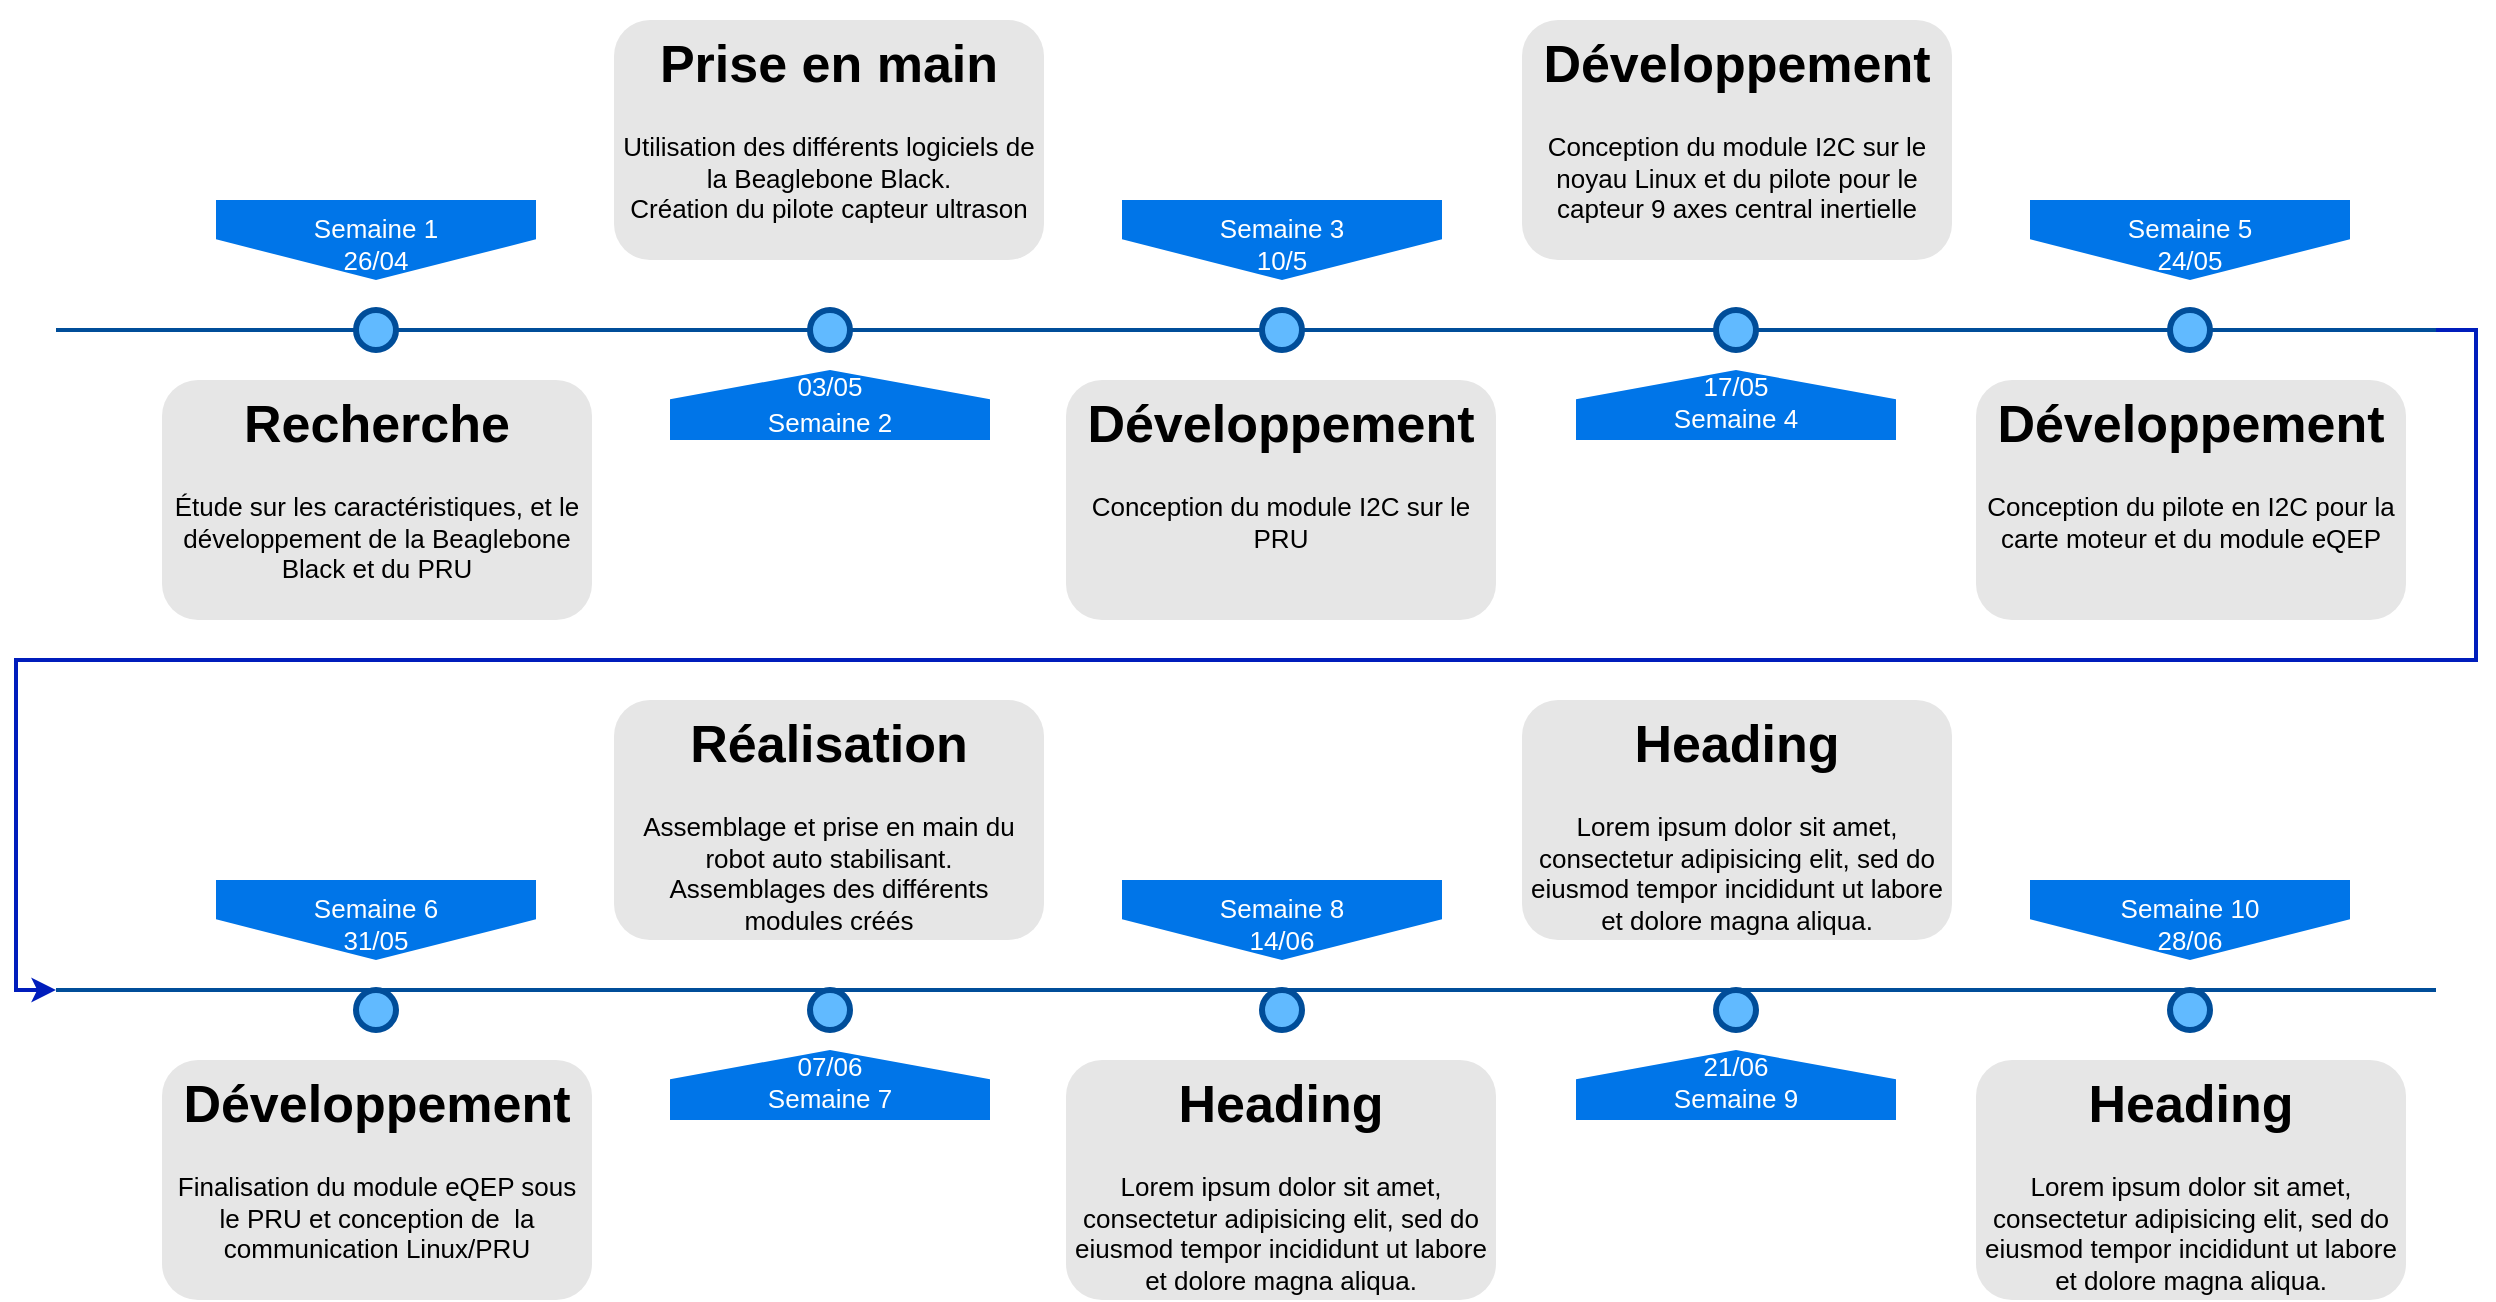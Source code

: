 <mxfile version="14.7.6" type="github">
  <diagram name="Page-1" id="82e54ff1-d628-8f03-85c4-9753963a91cd">
    <mxGraphModel dx="1635" dy="910" grid="1" gridSize="10" guides="1" tooltips="1" connect="1" arrows="1" fold="1" page="1" pageScale="1" pageWidth="1100" pageHeight="850" background="none" math="0" shadow="0">
      <root>
        <mxCell id="0" />
        <mxCell id="1" parent="0" />
        <mxCell id="-34L4uLcYQGxv2R2MBS7-20" style="edgeStyle=orthogonalEdgeStyle;rounded=0;orthogonalLoop=1;jettySize=auto;html=1;exitX=1;exitY=0.5;exitDx=0;exitDy=0;exitPerimeter=0;entryX=0;entryY=0.5;entryDx=0;entryDy=0;entryPerimeter=0;fillColor=#0050ef;strokeColor=#001DBC;strokeWidth=2;" edge="1" parent="1" source="4ec97bd9e5d20128-1" target="-34L4uLcYQGxv2R2MBS7-4">
          <mxGeometry relative="1" as="geometry" />
        </mxCell>
        <mxCell id="4ec97bd9e5d20128-1" value="" style="line;strokeWidth=2;html=1;fillColor=none;fontSize=28;fontColor=#004D99;strokeColor=#004D99;" parent="1" vertex="1">
          <mxGeometry x="40" y="400" width="1190" height="10" as="geometry" />
        </mxCell>
        <mxCell id="4ec97bd9e5d20128-5" value="&lt;div style=&quot;font-size: 13px&quot;&gt;Semaine 1&lt;br&gt;26/04&lt;br&gt;&lt;/div&gt;" style="shape=offPageConnector;whiteSpace=wrap;html=1;fillColor=#0075E8;fontSize=13;fontColor=#FFFFFF;size=0.509;verticalAlign=top;strokeColor=none;horizontal=1;" parent="1" vertex="1">
          <mxGeometry x="120" y="340" width="160" height="40" as="geometry" />
        </mxCell>
        <mxCell id="4ec97bd9e5d20128-6" value="&lt;div style=&quot;font-size: 13px&quot;&gt;Semaine 3&lt;br style=&quot;font-size: 13px&quot;&gt;&lt;/div&gt;&lt;div&gt;10/5&lt;br&gt;&lt;/div&gt;" style="shape=offPageConnector;whiteSpace=wrap;html=1;fillColor=#0075E8;fontSize=13;fontColor=#FFFFFF;size=0.509;verticalAlign=top;strokeColor=none;" parent="1" vertex="1">
          <mxGeometry x="573" y="340" width="160" height="40" as="geometry" />
        </mxCell>
        <mxCell id="4ec97bd9e5d20128-7" value="&lt;font style=&quot;font-size: 13px&quot;&gt;03/05&lt;br&gt;Semaine 2&lt;/font&gt;" style="shape=offPageConnector;whiteSpace=wrap;html=1;fillColor=#0075E8;fontSize=15;fontColor=#FFFFFF;size=0.418;flipV=1;verticalAlign=middle;strokeColor=none;spacingBottom=4;" parent="1" vertex="1">
          <mxGeometry x="347" y="425" width="160" height="35" as="geometry" />
        </mxCell>
        <mxCell id="4ec97bd9e5d20128-8" value="17/05&lt;br&gt;Semaine 4" style="shape=offPageConnector;whiteSpace=wrap;html=1;fillColor=#0075E8;fontSize=13;fontColor=#FFFFFF;size=0.418;flipV=1;verticalAlign=middle;strokeColor=none;spacingBottom=4;" parent="1" vertex="1">
          <mxGeometry x="800" y="425" width="160" height="35" as="geometry" />
        </mxCell>
        <mxCell id="4ec97bd9e5d20128-9" value="" style="ellipse;whiteSpace=wrap;html=1;fillColor=#61BAFF;fontSize=28;fontColor=#004D99;strokeWidth=3;strokeColor=#004D99;" parent="1" vertex="1">
          <mxGeometry x="190" y="395" width="20" height="20" as="geometry" />
        </mxCell>
        <mxCell id="4ec97bd9e5d20128-10" value="" style="ellipse;whiteSpace=wrap;html=1;fillColor=#61BAFF;fontSize=28;fontColor=#004D99;strokeWidth=3;strokeColor=#004D99;" parent="1" vertex="1">
          <mxGeometry x="417" y="395" width="20" height="20" as="geometry" />
        </mxCell>
        <mxCell id="4ec97bd9e5d20128-11" value="" style="ellipse;whiteSpace=wrap;html=1;fillColor=#61BAFF;fontSize=28;fontColor=#004D99;strokeWidth=3;strokeColor=#004D99;" parent="1" vertex="1">
          <mxGeometry x="643" y="395" width="20" height="20" as="geometry" />
        </mxCell>
        <mxCell id="4ec97bd9e5d20128-13" value="" style="ellipse;whiteSpace=wrap;html=1;fillColor=#61BAFF;fontSize=28;fontColor=#004D99;strokeWidth=3;strokeColor=#004D99;" parent="1" vertex="1">
          <mxGeometry x="870" y="395" width="20" height="20" as="geometry" />
        </mxCell>
        <mxCell id="4ec97bd9e5d20128-14" value="&lt;h1&gt;Recherche&lt;br&gt;&lt;/h1&gt;&lt;p&gt;Étude sur les caractéristiques, et le développement de la Beaglebone Black et du PRU&lt;br&gt;&lt;/p&gt;" style="text;html=1;spacing=5;spacingTop=-20;whiteSpace=wrap;overflow=hidden;strokeColor=none;strokeWidth=3;fillColor=#E6E6E6;fontSize=13;fontColor=#000000;align=center;rounded=1;" parent="1" vertex="1">
          <mxGeometry x="93" y="430" width="215" height="120" as="geometry" />
        </mxCell>
        <mxCell id="4ec97bd9e5d20128-16" value="&lt;h1&gt;Prise en main&lt;br&gt;&lt;/h1&gt;&lt;div&gt;Utilisation des différents logiciels de la Beaglebone Black.&lt;br&gt;Création du pilote capteur ultrason&lt;br&gt;&lt;/div&gt;" style="text;html=1;spacing=5;spacingTop=-20;whiteSpace=wrap;overflow=hidden;strokeColor=none;strokeWidth=3;fillColor=#E6E6E6;fontSize=13;fontColor=#000000;align=center;rounded=1;" parent="1" vertex="1">
          <mxGeometry x="319" y="250" width="215" height="120" as="geometry" />
        </mxCell>
        <mxCell id="4ec97bd9e5d20128-17" value="&lt;h1&gt;Développement&lt;br&gt;&lt;/h1&gt;&lt;p&gt;Conception du module I2C sur le PRU&lt;br&gt;&lt;/p&gt;" style="text;html=1;spacing=5;spacingTop=-20;whiteSpace=wrap;overflow=hidden;strokeColor=none;strokeWidth=3;fillColor=#E6E6E6;fontSize=13;fontColor=#000000;align=center;rounded=1;" parent="1" vertex="1">
          <mxGeometry x="545" y="430" width="215" height="120" as="geometry" />
        </mxCell>
        <mxCell id="4ec97bd9e5d20128-18" value="&lt;h1&gt;Développement&lt;br&gt;&lt;/h1&gt;Conception du module I2C sur le noyau Linux et du pilote pour le capteur 9 axes central inertielle" style="text;html=1;spacing=5;spacingTop=-20;whiteSpace=wrap;overflow=hidden;strokeColor=none;strokeWidth=3;fillColor=#E6E6E6;fontSize=13;fontColor=#000000;align=center;rounded=1;" parent="1" vertex="1">
          <mxGeometry x="773" y="250" width="215" height="120" as="geometry" />
        </mxCell>
        <mxCell id="ql4BzGPezzEzsd64cwlb-2" value="Semaine 5&lt;br&gt;24/05" style="shape=offPageConnector;whiteSpace=wrap;html=1;fillColor=#0075E8;fontSize=13;fontColor=#FFFFFF;size=0.509;verticalAlign=top;strokeColor=none;" parent="1" vertex="1">
          <mxGeometry x="1027" y="340" width="160" height="40" as="geometry" />
        </mxCell>
        <mxCell id="ql4BzGPezzEzsd64cwlb-6" value="" style="ellipse;whiteSpace=wrap;html=1;fillColor=#61BAFF;fontSize=28;fontColor=#004D99;strokeWidth=3;strokeColor=#004D99;" parent="1" vertex="1">
          <mxGeometry x="1097" y="395" width="20" height="20" as="geometry" />
        </mxCell>
        <mxCell id="ql4BzGPezzEzsd64cwlb-10" value="&lt;h1&gt;Développement&lt;/h1&gt;&lt;p&gt;Conception du pilote en I2C pour la carte moteur et du module eQEP&lt;br&gt;&lt;/p&gt;" style="text;html=1;spacing=5;spacingTop=-20;whiteSpace=wrap;overflow=hidden;strokeColor=none;strokeWidth=3;fillColor=#E6E6E6;fontSize=13;fontColor=#000000;align=center;rounded=1;" parent="1" vertex="1">
          <mxGeometry x="1000" y="430" width="215" height="120" as="geometry" />
        </mxCell>
        <mxCell id="-34L4uLcYQGxv2R2MBS7-4" value="" style="line;strokeWidth=2;html=1;fillColor=none;fontSize=28;fontColor=#004D99;strokeColor=#004D99;" vertex="1" parent="1">
          <mxGeometry x="40" y="730" width="1190" height="10" as="geometry" />
        </mxCell>
        <mxCell id="-34L4uLcYQGxv2R2MBS7-5" value="&lt;div&gt;Semaine 6&lt;/div&gt;&lt;div&gt;31/05&lt;br&gt;&lt;/div&gt;" style="shape=offPageConnector;whiteSpace=wrap;html=1;fillColor=#0075E8;fontSize=13;fontColor=#FFFFFF;size=0.509;verticalAlign=top;strokeColor=none;" vertex="1" parent="1">
          <mxGeometry x="120" y="680" width="160" height="40" as="geometry" />
        </mxCell>
        <mxCell id="-34L4uLcYQGxv2R2MBS7-6" value="&lt;div style=&quot;font-size: 13px&quot;&gt;Semaine 8&lt;br style=&quot;font-size: 13px&quot;&gt;&lt;/div&gt;&lt;div&gt;14/06&lt;br&gt;&lt;/div&gt;" style="shape=offPageConnector;whiteSpace=wrap;html=1;fillColor=#0075E8;fontSize=13;fontColor=#FFFFFF;size=0.509;verticalAlign=top;strokeColor=none;" vertex="1" parent="1">
          <mxGeometry x="573" y="680" width="160" height="40" as="geometry" />
        </mxCell>
        <mxCell id="-34L4uLcYQGxv2R2MBS7-7" value="07/06&lt;br&gt;Semaine 7" style="shape=offPageConnector;whiteSpace=wrap;html=1;fillColor=#0075E8;fontSize=13;fontColor=#FFFFFF;size=0.418;flipV=1;verticalAlign=middle;strokeColor=none;spacingBottom=4;" vertex="1" parent="1">
          <mxGeometry x="347" y="765" width="160" height="35" as="geometry" />
        </mxCell>
        <mxCell id="-34L4uLcYQGxv2R2MBS7-8" value="21/06&lt;br&gt;Semaine 9" style="shape=offPageConnector;whiteSpace=wrap;html=1;fillColor=#0075E8;fontSize=13;fontColor=#FFFFFF;size=0.418;flipV=1;verticalAlign=middle;strokeColor=none;spacingBottom=4;" vertex="1" parent="1">
          <mxGeometry x="800" y="765" width="160" height="35" as="geometry" />
        </mxCell>
        <mxCell id="-34L4uLcYQGxv2R2MBS7-9" value="" style="ellipse;whiteSpace=wrap;html=1;fillColor=#61BAFF;fontSize=28;fontColor=#004D99;strokeWidth=3;strokeColor=#004D99;" vertex="1" parent="1">
          <mxGeometry x="190" y="735" width="20" height="20" as="geometry" />
        </mxCell>
        <mxCell id="-34L4uLcYQGxv2R2MBS7-10" value="" style="ellipse;whiteSpace=wrap;html=1;fillColor=#61BAFF;fontSize=28;fontColor=#004D99;strokeWidth=3;strokeColor=#004D99;" vertex="1" parent="1">
          <mxGeometry x="417" y="735" width="20" height="20" as="geometry" />
        </mxCell>
        <mxCell id="-34L4uLcYQGxv2R2MBS7-11" value="" style="ellipse;whiteSpace=wrap;html=1;fillColor=#61BAFF;fontSize=28;fontColor=#004D99;strokeWidth=3;strokeColor=#004D99;" vertex="1" parent="1">
          <mxGeometry x="643" y="735" width="20" height="20" as="geometry" />
        </mxCell>
        <mxCell id="-34L4uLcYQGxv2R2MBS7-12" value="" style="ellipse;whiteSpace=wrap;html=1;fillColor=#61BAFF;fontSize=28;fontColor=#004D99;strokeWidth=3;strokeColor=#004D99;" vertex="1" parent="1">
          <mxGeometry x="870" y="735" width="20" height="20" as="geometry" />
        </mxCell>
        <mxCell id="-34L4uLcYQGxv2R2MBS7-13" value="&lt;h1&gt;Développement&lt;/h1&gt;&lt;p&gt;Finalisation du module eQEP sous le PRU et conception de&amp;nbsp; la communication Linux/PRU&lt;/p&gt;" style="text;html=1;spacing=5;spacingTop=-20;whiteSpace=wrap;overflow=hidden;strokeColor=none;strokeWidth=3;fillColor=#E6E6E6;fontSize=13;fontColor=#000000;align=center;rounded=1;" vertex="1" parent="1">
          <mxGeometry x="93" y="770" width="215" height="120" as="geometry" />
        </mxCell>
        <mxCell id="-34L4uLcYQGxv2R2MBS7-14" value="&lt;h1&gt;Réalisation&lt;/h1&gt;&lt;p&gt;Assemblage et prise en main du robot auto stabilisant.&lt;br&gt;Assemblages des différents modules créés&lt;br&gt;&lt;/p&gt;" style="text;html=1;spacing=5;spacingTop=-20;whiteSpace=wrap;overflow=hidden;strokeColor=none;strokeWidth=3;fillColor=#E6E6E6;fontSize=13;fontColor=#000000;align=center;rounded=1;" vertex="1" parent="1">
          <mxGeometry x="319" y="590" width="215" height="120" as="geometry" />
        </mxCell>
        <mxCell id="-34L4uLcYQGxv2R2MBS7-15" value="&lt;h1&gt;Heading&lt;/h1&gt;&lt;p&gt;Lorem ipsum dolor sit amet, consectetur adipisicing elit, sed do eiusmod tempor incididunt ut labore et dolore magna aliqua.&lt;/p&gt;" style="text;html=1;spacing=5;spacingTop=-20;whiteSpace=wrap;overflow=hidden;strokeColor=none;strokeWidth=3;fillColor=#E6E6E6;fontSize=13;fontColor=#000000;align=center;rounded=1;" vertex="1" parent="1">
          <mxGeometry x="545" y="770" width="215" height="120" as="geometry" />
        </mxCell>
        <mxCell id="-34L4uLcYQGxv2R2MBS7-16" value="&lt;h1&gt;Heading&lt;/h1&gt;&lt;p&gt;Lorem ipsum dolor sit amet, consectetur adipisicing elit, sed do eiusmod tempor incididunt ut labore et dolore magna aliqua.&lt;/p&gt;" style="text;html=1;spacing=5;spacingTop=-20;whiteSpace=wrap;overflow=hidden;strokeColor=none;strokeWidth=3;fillColor=#E6E6E6;fontSize=13;fontColor=#000000;align=center;rounded=1;" vertex="1" parent="1">
          <mxGeometry x="773" y="590" width="215" height="120" as="geometry" />
        </mxCell>
        <mxCell id="-34L4uLcYQGxv2R2MBS7-17" value="Semaine 10&lt;br&gt;28/06" style="shape=offPageConnector;whiteSpace=wrap;html=1;fillColor=#0075E8;fontSize=13;fontColor=#FFFFFF;size=0.509;verticalAlign=top;strokeColor=none;" vertex="1" parent="1">
          <mxGeometry x="1027" y="680" width="160" height="40" as="geometry" />
        </mxCell>
        <mxCell id="-34L4uLcYQGxv2R2MBS7-18" value="" style="ellipse;whiteSpace=wrap;html=1;fillColor=#61BAFF;fontSize=28;fontColor=#004D99;strokeWidth=3;strokeColor=#004D99;" vertex="1" parent="1">
          <mxGeometry x="1097" y="735" width="20" height="20" as="geometry" />
        </mxCell>
        <mxCell id="-34L4uLcYQGxv2R2MBS7-19" value="&lt;h1&gt;Heading&lt;/h1&gt;&lt;p&gt;Lorem ipsum dolor sit amet, consectetur adipisicing elit, sed do eiusmod tempor incididunt ut labore et dolore magna aliqua.&lt;/p&gt;" style="text;html=1;spacing=5;spacingTop=-20;whiteSpace=wrap;overflow=hidden;strokeColor=none;strokeWidth=3;fillColor=#E6E6E6;fontSize=13;fontColor=#000000;align=center;rounded=1;" vertex="1" parent="1">
          <mxGeometry x="1000" y="770" width="215" height="120" as="geometry" />
        </mxCell>
      </root>
    </mxGraphModel>
  </diagram>
</mxfile>
